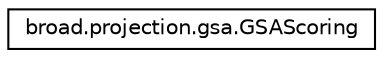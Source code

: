 digraph "Graphical Class Hierarchy"
{
  edge [fontname="Helvetica",fontsize="10",labelfontname="Helvetica",labelfontsize="10"];
  node [fontname="Helvetica",fontsize="10",shape=record];
  rankdir="LR";
  Node1 [label="broad.projection.gsa.GSAScoring",height=0.2,width=0.4,color="black", fillcolor="white", style="filled",URL="$classbroad_1_1projection_1_1gsa_1_1_g_s_a_scoring.html"];
}
